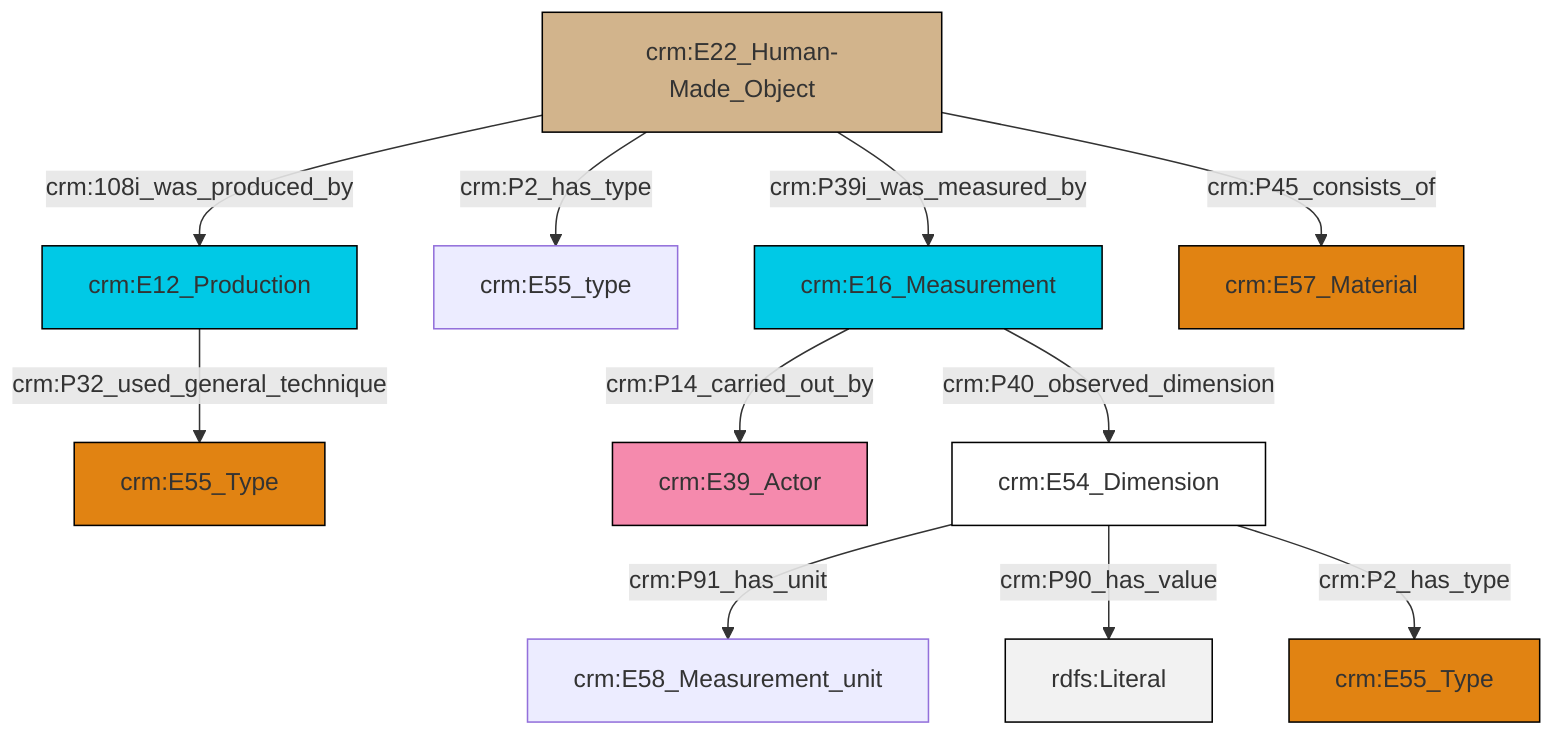 graph TD
classDef Literal fill:#f2f2f2,stroke:#000000;
classDef CRM_Entity fill:#FFFFFF,stroke:#000000;
classDef Temporal_Entity fill:#00C9E6, stroke:#000000;
classDef Type fill:#E18312, stroke:#000000;
classDef Time-Span fill:#2C9C91, stroke:#000000;
classDef Appellation fill:#FFEB7F, stroke:#000000;
classDef Place fill:#008836, stroke:#000000;
classDef Persistent_Item fill:#B266B2, stroke:#000000;
classDef Conceptual_Object fill:#FFD700, stroke:#000000;
classDef Physical_Thing fill:#D2B48C, stroke:#000000;
classDef Actor fill:#f58aad, stroke:#000000;
classDef PC_Classes fill:#4ce600, stroke:#000000;
classDef Multi fill:#cccccc,stroke:#000000;

0["crm:E54_Dimension"]:::CRM_Entity -->|crm:P91_has_unit| 1["crm:E58_Measurement_unit"]:::Default
2["crm:E22_Human-Made_Object"]:::Physical_Thing -->|crm:108i_was_produced_by| 3["crm:E12_Production"]:::Temporal_Entity
0["crm:E54_Dimension"]:::CRM_Entity -->|crm:P90_has_value| 4[rdfs:Literal]:::Literal
0["crm:E54_Dimension"]:::CRM_Entity -->|crm:P2_has_type| 14["crm:E55_Type"]:::Type
3["crm:E12_Production"]:::Temporal_Entity -->|crm:P32_used_general_technique| 6["crm:E55_Type"]:::Type
17["crm:E16_Measurement"]:::Temporal_Entity -->|crm:P14_carried_out_by| 8["crm:E39_Actor"]:::Actor
2["crm:E22_Human-Made_Object"]:::Physical_Thing -->|crm:P2_has_type| 12["crm:E55_type"]:::Default
2["crm:E22_Human-Made_Object"]:::Physical_Thing -->|crm:P39i_was_measured_by| 17["crm:E16_Measurement"]:::Temporal_Entity
2["crm:E22_Human-Made_Object"]:::Physical_Thing -->|crm:P45_consists_of| 10["crm:E57_Material"]:::Type
17["crm:E16_Measurement"]:::Temporal_Entity -->|crm:P40_observed_dimension| 0["crm:E54_Dimension"]:::CRM_Entity